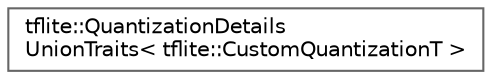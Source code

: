 digraph "Graphical Class Hierarchy"
{
 // LATEX_PDF_SIZE
  bgcolor="transparent";
  edge [fontname=Helvetica,fontsize=10,labelfontname=Helvetica,labelfontsize=10];
  node [fontname=Helvetica,fontsize=10,shape=box,height=0.2,width=0.4];
  rankdir="LR";
  Node0 [id="Node000000",label="tflite::QuantizationDetails\lUnionTraits\< tflite::CustomQuantizationT \>",height=0.2,width=0.4,color="grey40", fillcolor="white", style="filled",URL="$structtflite_1_1_quantization_details_union_traits_3_01tflite_1_1_custom_quantization_t_01_4.html",tooltip=" "];
}
